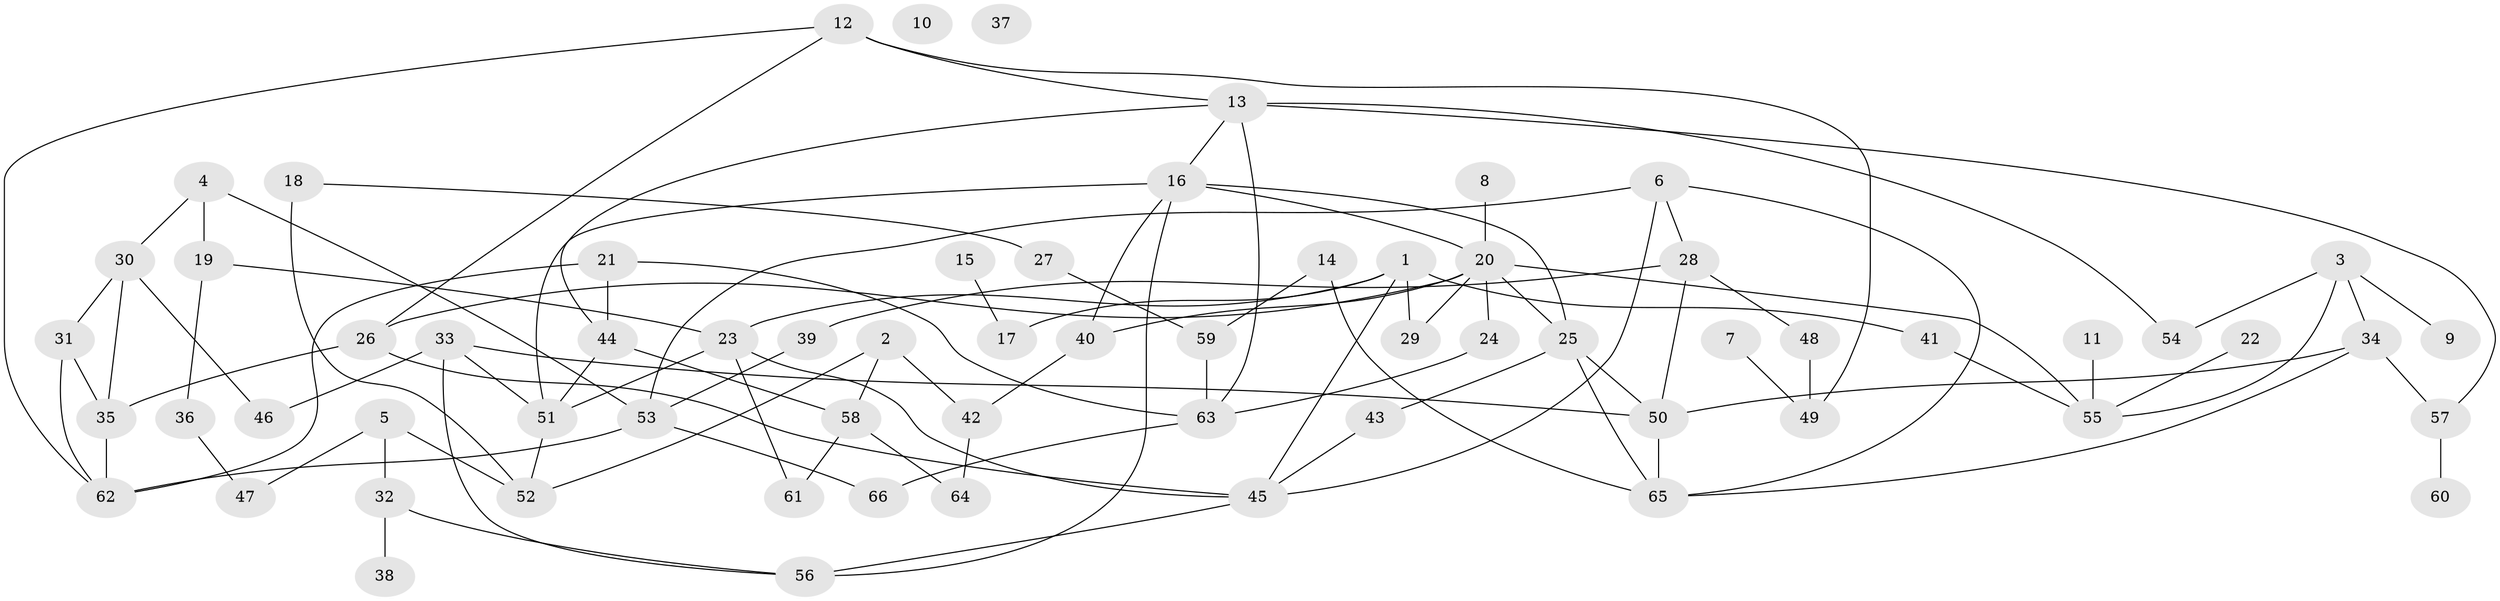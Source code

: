 // Generated by graph-tools (version 1.1) at 2025/33/03/09/25 02:33:51]
// undirected, 66 vertices, 103 edges
graph export_dot {
graph [start="1"]
  node [color=gray90,style=filled];
  1;
  2;
  3;
  4;
  5;
  6;
  7;
  8;
  9;
  10;
  11;
  12;
  13;
  14;
  15;
  16;
  17;
  18;
  19;
  20;
  21;
  22;
  23;
  24;
  25;
  26;
  27;
  28;
  29;
  30;
  31;
  32;
  33;
  34;
  35;
  36;
  37;
  38;
  39;
  40;
  41;
  42;
  43;
  44;
  45;
  46;
  47;
  48;
  49;
  50;
  51;
  52;
  53;
  54;
  55;
  56;
  57;
  58;
  59;
  60;
  61;
  62;
  63;
  64;
  65;
  66;
  1 -- 17;
  1 -- 23;
  1 -- 29;
  1 -- 41;
  1 -- 45;
  2 -- 42;
  2 -- 52;
  2 -- 58;
  3 -- 9;
  3 -- 34;
  3 -- 54;
  3 -- 55;
  4 -- 19;
  4 -- 30;
  4 -- 53;
  5 -- 32;
  5 -- 47;
  5 -- 52;
  6 -- 28;
  6 -- 45;
  6 -- 53;
  6 -- 65;
  7 -- 49;
  8 -- 20;
  11 -- 55;
  12 -- 13;
  12 -- 26;
  12 -- 49;
  12 -- 62;
  13 -- 16;
  13 -- 44;
  13 -- 54;
  13 -- 57;
  13 -- 63;
  14 -- 59;
  14 -- 65;
  15 -- 17;
  16 -- 20;
  16 -- 25;
  16 -- 40;
  16 -- 51;
  16 -- 56;
  18 -- 27;
  18 -- 52;
  19 -- 23;
  19 -- 36;
  20 -- 24;
  20 -- 25;
  20 -- 26;
  20 -- 29;
  20 -- 40;
  20 -- 55;
  21 -- 44;
  21 -- 62;
  21 -- 63;
  22 -- 55;
  23 -- 45;
  23 -- 51;
  23 -- 61;
  24 -- 63;
  25 -- 43;
  25 -- 50;
  25 -- 65;
  26 -- 35;
  26 -- 45;
  27 -- 59;
  28 -- 39;
  28 -- 48;
  28 -- 50;
  30 -- 31;
  30 -- 35;
  30 -- 46;
  31 -- 35;
  31 -- 62;
  32 -- 38;
  32 -- 56;
  33 -- 46;
  33 -- 50;
  33 -- 51;
  33 -- 56;
  34 -- 50;
  34 -- 57;
  34 -- 65;
  35 -- 62;
  36 -- 47;
  39 -- 53;
  40 -- 42;
  41 -- 55;
  42 -- 64;
  43 -- 45;
  44 -- 51;
  44 -- 58;
  45 -- 56;
  48 -- 49;
  50 -- 65;
  51 -- 52;
  53 -- 62;
  53 -- 66;
  57 -- 60;
  58 -- 61;
  58 -- 64;
  59 -- 63;
  63 -- 66;
}

